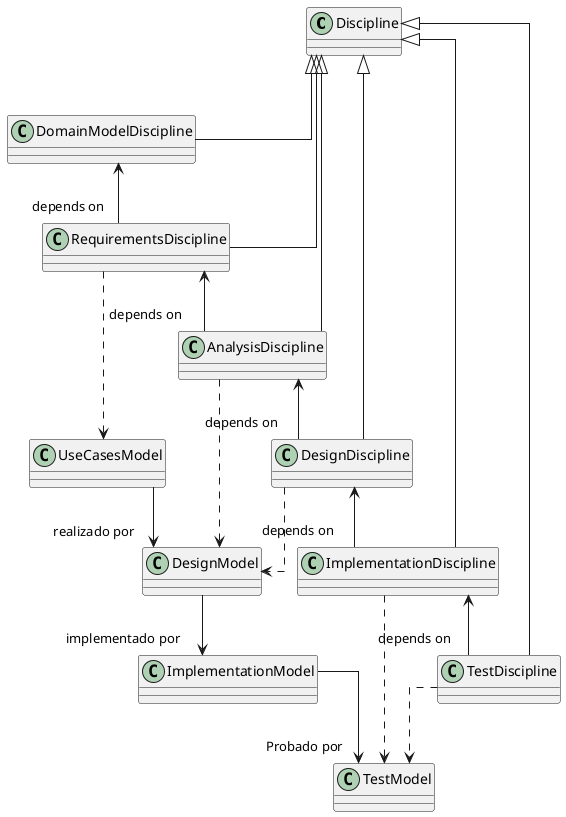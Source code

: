 @startuml
top to bottom direction
skinparam Linetype ortho
skinparam shadowing false
skinparam objectFontSize 18
scale max 1600 width

Class Discipline
Class DomainModelDiscipline
Class RequirementsDiscipline
Class AnalysisDiscipline
Class DesignDiscipline
Class ImplementationDiscipline
Class TestDiscipline
Class UseCasesModel
Class ImplementationModel
Class DesignModel
Class TestModel

Discipline <|-- DomainModelDiscipline
Discipline <|-- RequirementsDiscipline
Discipline <|-- AnalysisDiscipline
Discipline <|-- DesignDiscipline
Discipline <|-- ImplementationDiscipline
Discipline <|-- TestDiscipline

RequirementsDiscipline ..> UseCasesModel
AnalysisDiscipline ..> DesignModel
DesignDiscipline ..> DesignModel
ImplementationDiscipline ..> TestModel
TestDiscipline ..> TestModel

DomainModelDiscipline <-- "depends on" RequirementsDiscipline
RequirementsDiscipline <-- "depends on" AnalysisDiscipline
AnalysisDiscipline <-- "depends on" DesignDiscipline
DesignDiscipline <-- "depends on" ImplementationDiscipline
ImplementationDiscipline <-- "depends on" TestDiscipline

UseCasesModel --> "realizado por" DesignModel
DesignModel --> "implementado por" ImplementationModel
ImplementationModel --> "Probado por" TestModel

@enduml